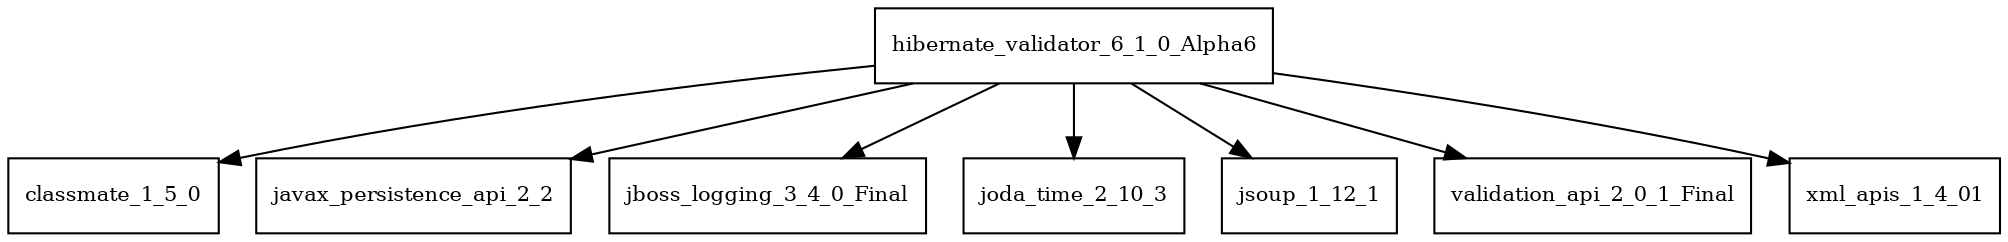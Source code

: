 digraph hibernate_validator_6_1_0_Alpha6_dependencies {
  node [shape = box, fontsize=10.0];
  hibernate_validator_6_1_0_Alpha6 -> classmate_1_5_0;
  hibernate_validator_6_1_0_Alpha6 -> javax_persistence_api_2_2;
  hibernate_validator_6_1_0_Alpha6 -> jboss_logging_3_4_0_Final;
  hibernate_validator_6_1_0_Alpha6 -> joda_time_2_10_3;
  hibernate_validator_6_1_0_Alpha6 -> jsoup_1_12_1;
  hibernate_validator_6_1_0_Alpha6 -> validation_api_2_0_1_Final;
  hibernate_validator_6_1_0_Alpha6 -> xml_apis_1_4_01;
}
